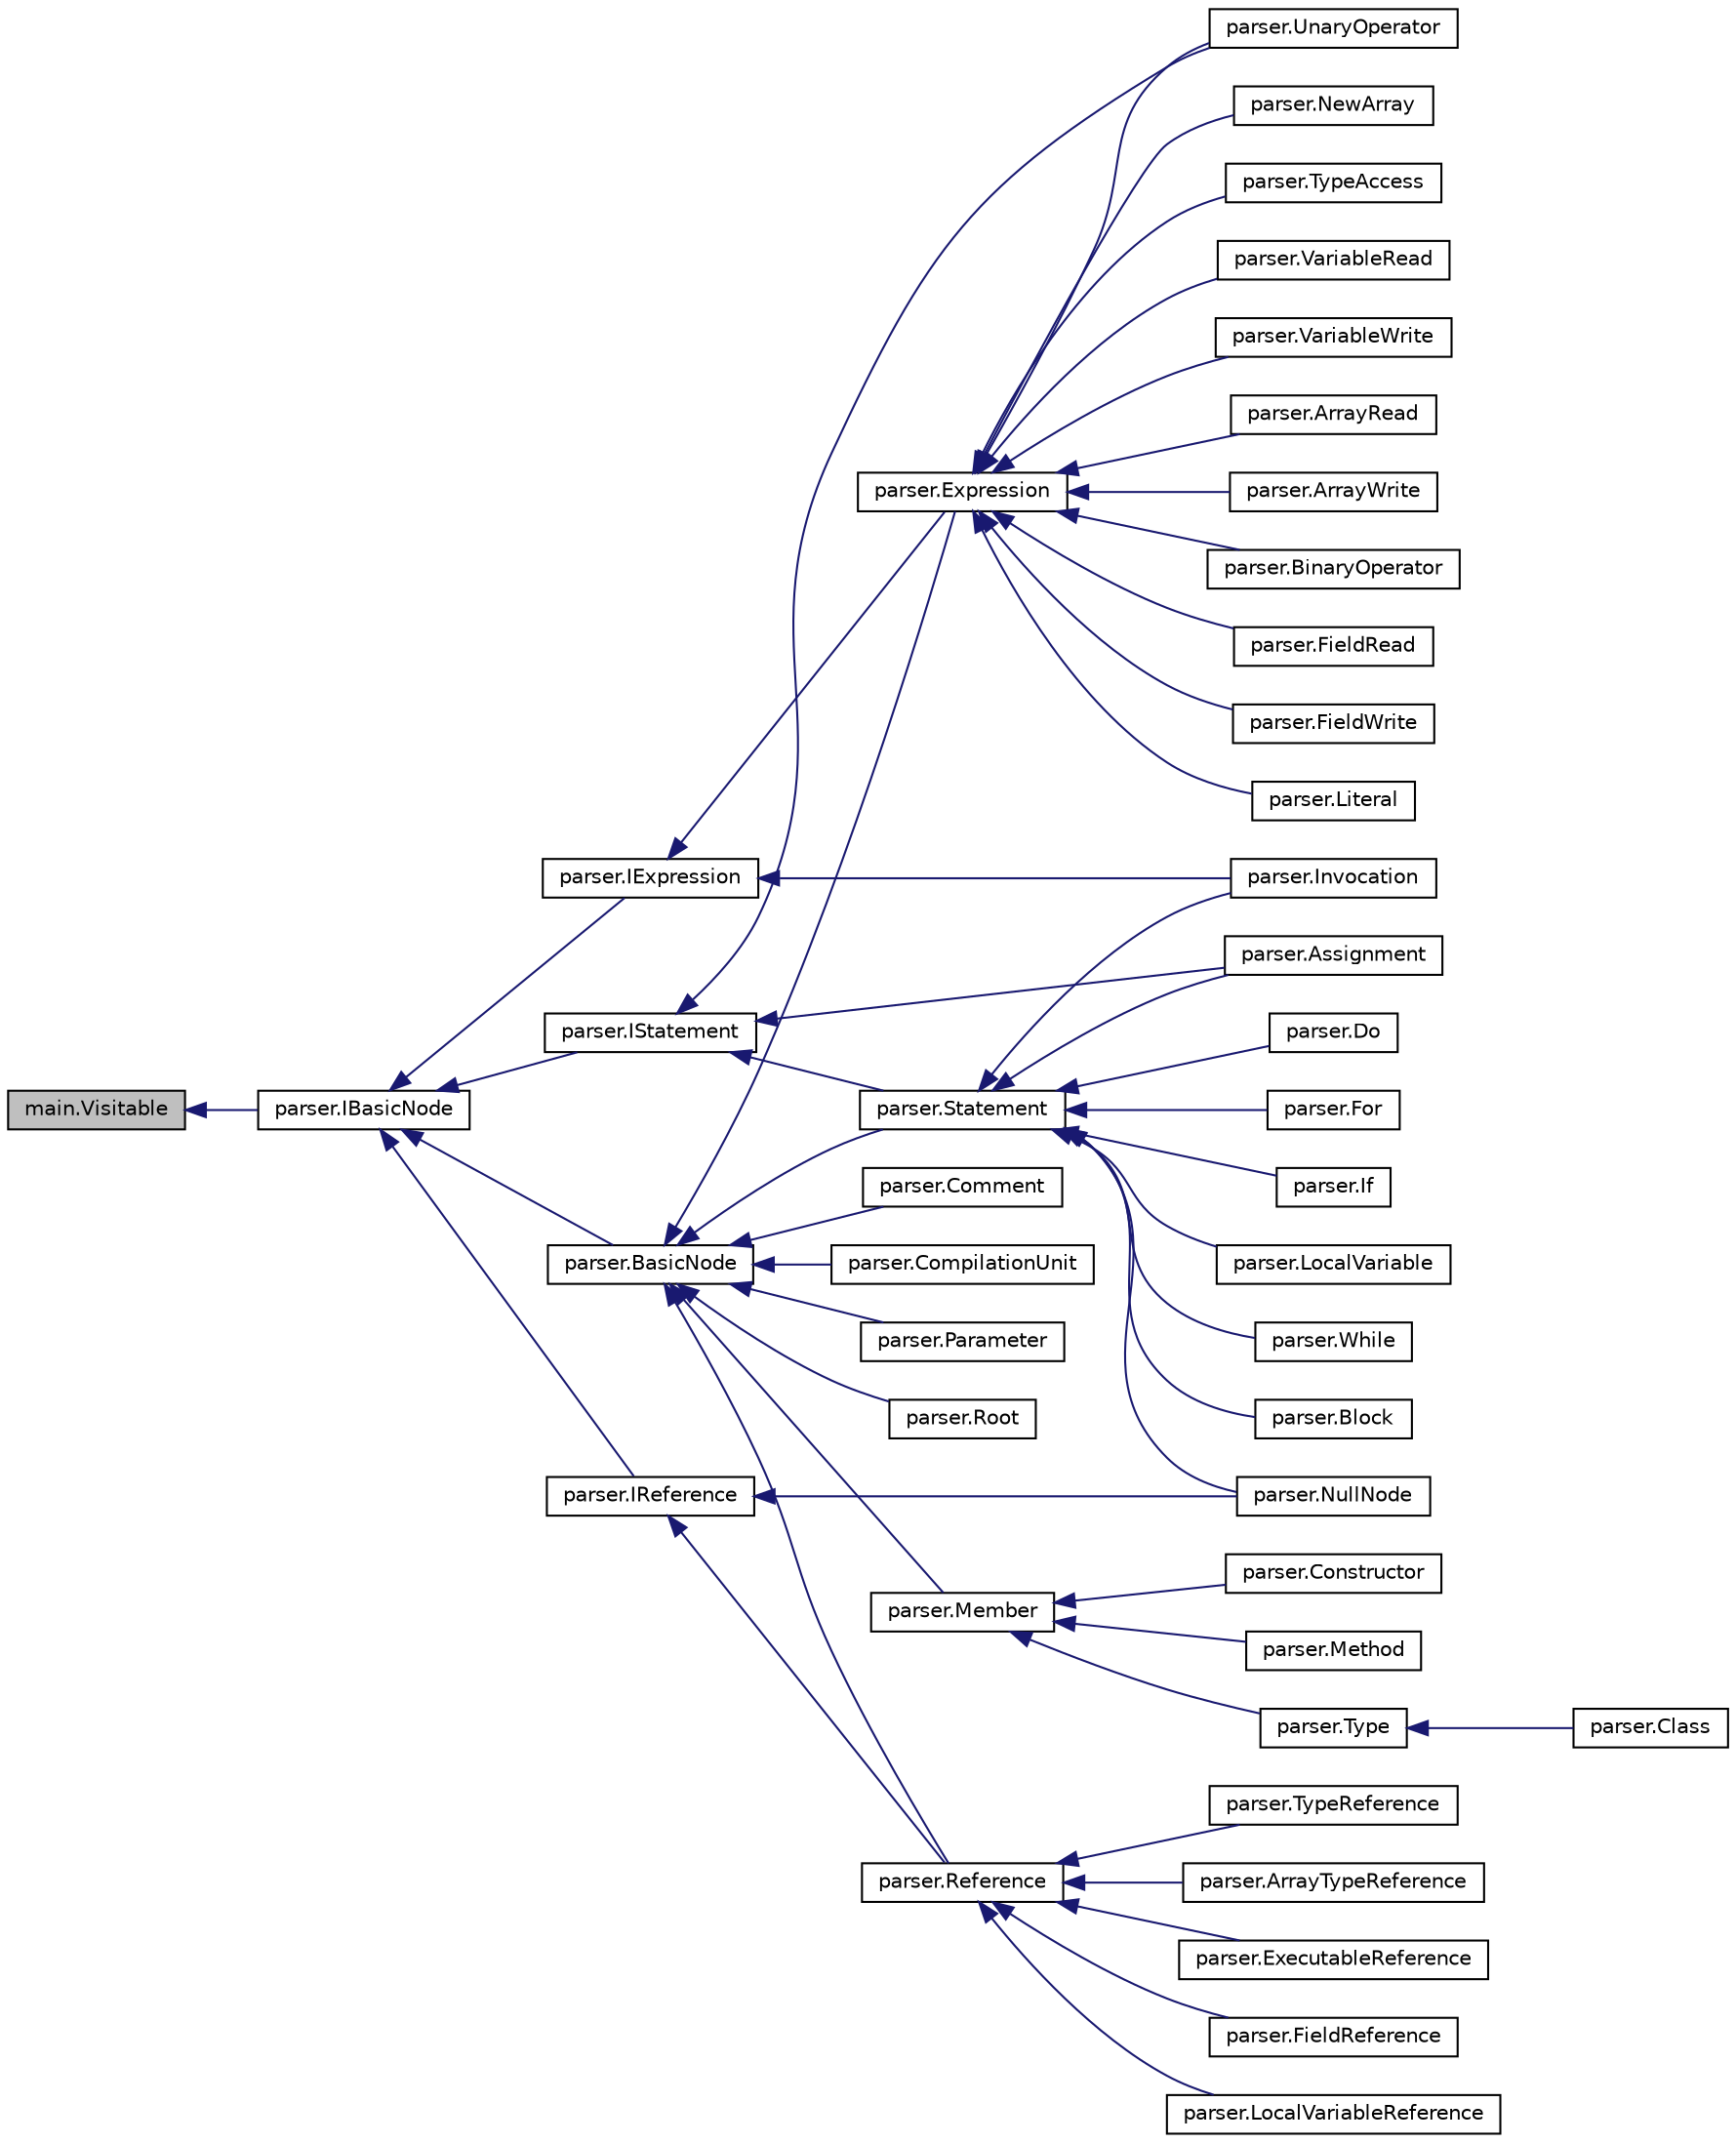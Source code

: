 digraph "main.Visitable"
{
  edge [fontname="Helvetica",fontsize="10",labelfontname="Helvetica",labelfontsize="10"];
  node [fontname="Helvetica",fontsize="10",shape=record];
  rankdir="LR";
  Node1 [label="main.Visitable",height=0.2,width=0.4,color="black", fillcolor="grey75", style="filled", fontcolor="black"];
  Node1 -> Node2 [dir="back",color="midnightblue",fontsize="10",style="solid",fontname="Helvetica"];
  Node2 [label="parser.IBasicNode",height=0.2,width=0.4,color="black", fillcolor="white", style="filled",URL="$interfaceparser_1_1_i_basic_node.html"];
  Node2 -> Node3 [dir="back",color="midnightblue",fontsize="10",style="solid",fontname="Helvetica"];
  Node3 [label="parser.BasicNode",height=0.2,width=0.4,color="black", fillcolor="white", style="filled",URL="$classparser_1_1_basic_node.html"];
  Node3 -> Node4 [dir="back",color="midnightblue",fontsize="10",style="solid",fontname="Helvetica"];
  Node4 [label="parser.Comment",height=0.2,width=0.4,color="black", fillcolor="white", style="filled",URL="$classparser_1_1_comment.html"];
  Node3 -> Node5 [dir="back",color="midnightblue",fontsize="10",style="solid",fontname="Helvetica"];
  Node5 [label="parser.CompilationUnit",height=0.2,width=0.4,color="black", fillcolor="white", style="filled",URL="$classparser_1_1_compilation_unit.html"];
  Node3 -> Node6 [dir="back",color="midnightblue",fontsize="10",style="solid",fontname="Helvetica"];
  Node6 [label="parser.Expression",height=0.2,width=0.4,color="black", fillcolor="white", style="filled",URL="$classparser_1_1_expression.html"];
  Node6 -> Node7 [dir="back",color="midnightblue",fontsize="10",style="solid",fontname="Helvetica"];
  Node7 [label="parser.ArrayRead",height=0.2,width=0.4,color="black", fillcolor="white", style="filled",URL="$classparser_1_1_array_read.html"];
  Node6 -> Node8 [dir="back",color="midnightblue",fontsize="10",style="solid",fontname="Helvetica"];
  Node8 [label="parser.ArrayWrite",height=0.2,width=0.4,color="black", fillcolor="white", style="filled",URL="$classparser_1_1_array_write.html"];
  Node6 -> Node9 [dir="back",color="midnightblue",fontsize="10",style="solid",fontname="Helvetica"];
  Node9 [label="parser.BinaryOperator",height=0.2,width=0.4,color="black", fillcolor="white", style="filled",URL="$classparser_1_1_binary_operator.html"];
  Node6 -> Node10 [dir="back",color="midnightblue",fontsize="10",style="solid",fontname="Helvetica"];
  Node10 [label="parser.FieldRead",height=0.2,width=0.4,color="black", fillcolor="white", style="filled",URL="$classparser_1_1_field_read.html"];
  Node6 -> Node11 [dir="back",color="midnightblue",fontsize="10",style="solid",fontname="Helvetica"];
  Node11 [label="parser.FieldWrite",height=0.2,width=0.4,color="black", fillcolor="white", style="filled",URL="$classparser_1_1_field_write.html"];
  Node6 -> Node12 [dir="back",color="midnightblue",fontsize="10",style="solid",fontname="Helvetica"];
  Node12 [label="parser.Literal",height=0.2,width=0.4,color="black", fillcolor="white", style="filled",URL="$classparser_1_1_literal.html"];
  Node6 -> Node13 [dir="back",color="midnightblue",fontsize="10",style="solid",fontname="Helvetica"];
  Node13 [label="parser.NewArray",height=0.2,width=0.4,color="black", fillcolor="white", style="filled",URL="$classparser_1_1_new_array.html"];
  Node6 -> Node14 [dir="back",color="midnightblue",fontsize="10",style="solid",fontname="Helvetica"];
  Node14 [label="parser.TypeAccess",height=0.2,width=0.4,color="black", fillcolor="white", style="filled",URL="$classparser_1_1_type_access.html"];
  Node6 -> Node15 [dir="back",color="midnightblue",fontsize="10",style="solid",fontname="Helvetica"];
  Node15 [label="parser.UnaryOperator",height=0.2,width=0.4,color="black", fillcolor="white", style="filled",URL="$classparser_1_1_unary_operator.html"];
  Node6 -> Node16 [dir="back",color="midnightblue",fontsize="10",style="solid",fontname="Helvetica"];
  Node16 [label="parser.VariableRead",height=0.2,width=0.4,color="black", fillcolor="white", style="filled",URL="$classparser_1_1_variable_read.html"];
  Node6 -> Node17 [dir="back",color="midnightblue",fontsize="10",style="solid",fontname="Helvetica"];
  Node17 [label="parser.VariableWrite",height=0.2,width=0.4,color="black", fillcolor="white", style="filled",URL="$classparser_1_1_variable_write.html"];
  Node3 -> Node18 [dir="back",color="midnightblue",fontsize="10",style="solid",fontname="Helvetica"];
  Node18 [label="parser.Member",height=0.2,width=0.4,color="black", fillcolor="white", style="filled",URL="$classparser_1_1_member.html"];
  Node18 -> Node19 [dir="back",color="midnightblue",fontsize="10",style="solid",fontname="Helvetica"];
  Node19 [label="parser.Constructor",height=0.2,width=0.4,color="black", fillcolor="white", style="filled",URL="$classparser_1_1_constructor.html"];
  Node18 -> Node20 [dir="back",color="midnightblue",fontsize="10",style="solid",fontname="Helvetica"];
  Node20 [label="parser.Method",height=0.2,width=0.4,color="black", fillcolor="white", style="filled",URL="$classparser_1_1_method.html"];
  Node18 -> Node21 [dir="back",color="midnightblue",fontsize="10",style="solid",fontname="Helvetica"];
  Node21 [label="parser.Type",height=0.2,width=0.4,color="black", fillcolor="white", style="filled",URL="$classparser_1_1_type.html"];
  Node21 -> Node22 [dir="back",color="midnightblue",fontsize="10",style="solid",fontname="Helvetica"];
  Node22 [label="parser.Class",height=0.2,width=0.4,color="black", fillcolor="white", style="filled",URL="$classparser_1_1_class.html"];
  Node3 -> Node23 [dir="back",color="midnightblue",fontsize="10",style="solid",fontname="Helvetica"];
  Node23 [label="parser.Parameter",height=0.2,width=0.4,color="black", fillcolor="white", style="filled",URL="$classparser_1_1_parameter.html"];
  Node3 -> Node24 [dir="back",color="midnightblue",fontsize="10",style="solid",fontname="Helvetica"];
  Node24 [label="parser.Reference",height=0.2,width=0.4,color="black", fillcolor="white", style="filled",URL="$classparser_1_1_reference.html"];
  Node24 -> Node25 [dir="back",color="midnightblue",fontsize="10",style="solid",fontname="Helvetica"];
  Node25 [label="parser.ArrayTypeReference",height=0.2,width=0.4,color="black", fillcolor="white", style="filled",URL="$classparser_1_1_array_type_reference.html"];
  Node24 -> Node26 [dir="back",color="midnightblue",fontsize="10",style="solid",fontname="Helvetica"];
  Node26 [label="parser.ExecutableReference",height=0.2,width=0.4,color="black", fillcolor="white", style="filled",URL="$classparser_1_1_executable_reference.html"];
  Node24 -> Node27 [dir="back",color="midnightblue",fontsize="10",style="solid",fontname="Helvetica"];
  Node27 [label="parser.FieldReference",height=0.2,width=0.4,color="black", fillcolor="white", style="filled",URL="$classparser_1_1_field_reference.html"];
  Node24 -> Node28 [dir="back",color="midnightblue",fontsize="10",style="solid",fontname="Helvetica"];
  Node28 [label="parser.LocalVariableReference",height=0.2,width=0.4,color="black", fillcolor="white", style="filled",URL="$classparser_1_1_local_variable_reference.html"];
  Node24 -> Node29 [dir="back",color="midnightblue",fontsize="10",style="solid",fontname="Helvetica"];
  Node29 [label="parser.TypeReference",height=0.2,width=0.4,color="black", fillcolor="white", style="filled",URL="$classparser_1_1_type_reference.html"];
  Node3 -> Node30 [dir="back",color="midnightblue",fontsize="10",style="solid",fontname="Helvetica"];
  Node30 [label="parser.Root",height=0.2,width=0.4,color="black", fillcolor="white", style="filled",URL="$classparser_1_1_root.html"];
  Node3 -> Node31 [dir="back",color="midnightblue",fontsize="10",style="solid",fontname="Helvetica"];
  Node31 [label="parser.Statement",height=0.2,width=0.4,color="black", fillcolor="white", style="filled",URL="$classparser_1_1_statement.html"];
  Node31 -> Node32 [dir="back",color="midnightblue",fontsize="10",style="solid",fontname="Helvetica"];
  Node32 [label="parser.Assignment",height=0.2,width=0.4,color="black", fillcolor="white", style="filled",URL="$classparser_1_1_assignment.html"];
  Node31 -> Node33 [dir="back",color="midnightblue",fontsize="10",style="solid",fontname="Helvetica"];
  Node33 [label="parser.Block",height=0.2,width=0.4,color="black", fillcolor="white", style="filled",URL="$classparser_1_1_block.html"];
  Node31 -> Node34 [dir="back",color="midnightblue",fontsize="10",style="solid",fontname="Helvetica"];
  Node34 [label="parser.Do",height=0.2,width=0.4,color="black", fillcolor="white", style="filled",URL="$classparser_1_1_do.html"];
  Node31 -> Node35 [dir="back",color="midnightblue",fontsize="10",style="solid",fontname="Helvetica"];
  Node35 [label="parser.For",height=0.2,width=0.4,color="black", fillcolor="white", style="filled",URL="$classparser_1_1_for.html"];
  Node31 -> Node36 [dir="back",color="midnightblue",fontsize="10",style="solid",fontname="Helvetica"];
  Node36 [label="parser.If",height=0.2,width=0.4,color="black", fillcolor="white", style="filled",URL="$classparser_1_1_if.html"];
  Node31 -> Node37 [dir="back",color="midnightblue",fontsize="10",style="solid",fontname="Helvetica"];
  Node37 [label="parser.Invocation",height=0.2,width=0.4,color="black", fillcolor="white", style="filled",URL="$classparser_1_1_invocation.html"];
  Node31 -> Node38 [dir="back",color="midnightblue",fontsize="10",style="solid",fontname="Helvetica"];
  Node38 [label="parser.LocalVariable",height=0.2,width=0.4,color="black", fillcolor="white", style="filled",URL="$classparser_1_1_local_variable.html"];
  Node31 -> Node39 [dir="back",color="midnightblue",fontsize="10",style="solid",fontname="Helvetica"];
  Node39 [label="parser.NullNode",height=0.2,width=0.4,color="black", fillcolor="white", style="filled",URL="$classparser_1_1_null_node.html"];
  Node31 -> Node40 [dir="back",color="midnightblue",fontsize="10",style="solid",fontname="Helvetica"];
  Node40 [label="parser.While",height=0.2,width=0.4,color="black", fillcolor="white", style="filled",URL="$classparser_1_1_while.html"];
  Node2 -> Node41 [dir="back",color="midnightblue",fontsize="10",style="solid",fontname="Helvetica"];
  Node41 [label="parser.IExpression",height=0.2,width=0.4,color="black", fillcolor="white", style="filled",URL="$interfaceparser_1_1_i_expression.html"];
  Node41 -> Node6 [dir="back",color="midnightblue",fontsize="10",style="solid",fontname="Helvetica"];
  Node41 -> Node37 [dir="back",color="midnightblue",fontsize="10",style="solid",fontname="Helvetica"];
  Node2 -> Node42 [dir="back",color="midnightblue",fontsize="10",style="solid",fontname="Helvetica"];
  Node42 [label="parser.IReference",height=0.2,width=0.4,color="black", fillcolor="white", style="filled",URL="$interfaceparser_1_1_i_reference.html"];
  Node42 -> Node39 [dir="back",color="midnightblue",fontsize="10",style="solid",fontname="Helvetica"];
  Node42 -> Node24 [dir="back",color="midnightblue",fontsize="10",style="solid",fontname="Helvetica"];
  Node2 -> Node43 [dir="back",color="midnightblue",fontsize="10",style="solid",fontname="Helvetica"];
  Node43 [label="parser.IStatement",height=0.2,width=0.4,color="black", fillcolor="white", style="filled",URL="$interfaceparser_1_1_i_statement.html"];
  Node43 -> Node32 [dir="back",color="midnightblue",fontsize="10",style="solid",fontname="Helvetica"];
  Node43 -> Node31 [dir="back",color="midnightblue",fontsize="10",style="solid",fontname="Helvetica"];
  Node43 -> Node15 [dir="back",color="midnightblue",fontsize="10",style="solid",fontname="Helvetica"];
}
